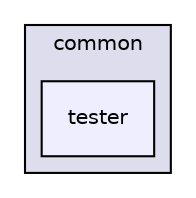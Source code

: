 digraph "/home/vicky/pgrouting/pgrouting/pgrouting/src/common/tester" {
  compound=true
  node [ fontsize="10", fontname="Helvetica"];
  edge [ labelfontsize="10", labelfontname="Helvetica"];
  subgraph clusterdir_fdedb0aba14d44ce9d99bc100e026e6a {
    graph [ bgcolor="#ddddee", pencolor="black", label="common" fontname="Helvetica", fontsize="10", URL="dir_fdedb0aba14d44ce9d99bc100e026e6a.html"]
  dir_9420e6c822bab09c350e41c856c6c974 [shape=box, label="tester", style="filled", fillcolor="#eeeeff", pencolor="black", URL="dir_9420e6c822bab09c350e41c856c6c974.html"];
  }
}
